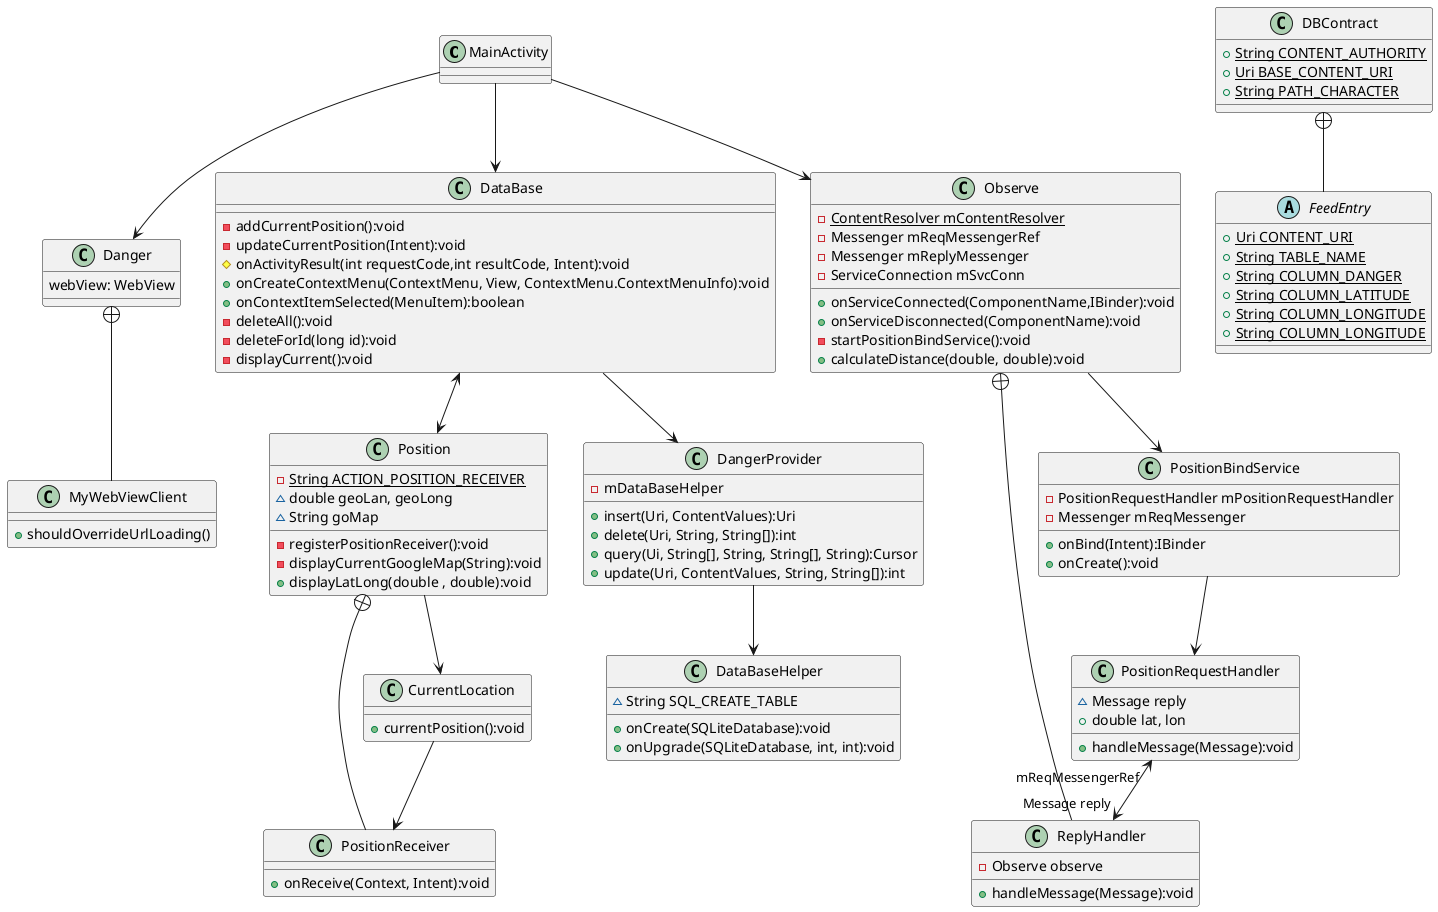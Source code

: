 @startuml
'https://plantuml.com/class-diagram

class MainActivity
class Danger {
 webView: WebView
}

class MyWebViewClient {
 +shouldOverrideUrlLoading()
}

class DataBase {
- addCurrentPosition():void
- updateCurrentPosition(Intent):void
# onActivityResult(int requestCode,int resultCode, Intent):void
+ onCreateContextMenu(ContextMenu, View, ContextMenu.ContextMenuInfo):void
+ onContextItemSelected(MenuItem):boolean
- deleteAll():void
- deleteForId(long id):void
- displayCurrent():void
}

class Observe {
- {static} ContentResolver mContentResolver
- Messenger mReqMessengerRef
-  Messenger mReplyMessenger
- ServiceConnection mSvcConn
+ onServiceConnected(ComponentName,IBinder):void
+ onServiceDisconnected(ComponentName):void
- startPositionBindService():void
+ calculateDistance(double, double):void
}

class ReplyHandler {
- Observe observe
+ handleMessage(Message):void
}

class PositionBindService {
- PositionRequestHandler mPositionRequestHandler
- Messenger mReqMessenger
+ onBind(Intent):IBinder
+ onCreate():void
}

class PositionRequestHandler {
~ Message reply
+ double lat, lon
+ handleMessage(Message):void
}

class Position {
- {static} String ACTION_POSITION_RECEIVER
~ double geoLan, geoLong
~ String goMap
- registerPositionReceiver():void
- displayCurrentGoogleMap(String):void
+ displayLatLong(double , double):void
}

class PositionReceiver {
+  onReceive(Context, Intent):void
}

class CurrentLocation {
+ currentPosition():void
}

class DataBaseHelper {
~ String SQL_CREATE_TABLE
+ onCreate(SQLiteDatabase):void
+ onUpgrade(SQLiteDatabase, int, int):void
}

class DangerProvider {
- mDataBaseHelper
+ insert(Uri, ContentValues):Uri
+ delete(Uri, String, String[]):int
+ query(Ui, String[], String, String[], String):Cursor
+ update(Uri, ContentValues, String, String[]):int
}

class DBContract {
+ {static} String CONTENT_AUTHORITY
+ {static} Uri BASE_CONTENT_URI
+ {static} String PATH_CHARACTER
}

abstract class FeedEntry {
+ {static} Uri CONTENT_URI
+ {static} String TABLE_NAME
+ {static} String COLUMN_DANGER
+ {static} String COLUMN_LATITUDE
+ {static} String COLUMN_LONGITUDE
+ {static} String COLUMN_LONGITUDE
}

MainActivity --> Danger
MainActivity --> Observe
MainActivity --> DataBase
DataBase <--> Position
DataBase --> DangerProvider
DBContract +-- FeedEntry
Position +-- PositionReceiver
Observe +-- ReplyHandler
Observe --> PositionBindService
PositionBindService --> PositionRequestHandler
PositionRequestHandler "mReqMessengerRef" <--> "Message reply" ReplyHandler
DangerProvider --> DataBaseHelper
Danger +-- MyWebViewClient
Position --> CurrentLocation
CurrentLocation --> PositionReceiver

@enduml